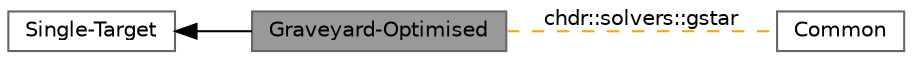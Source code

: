 digraph "Graveyard-Optimised"
{
 // LATEX_PDF_SIZE
  bgcolor="transparent";
  edge [fontname=Helvetica,fontsize=10,labelfontname=Helvetica,labelfontsize=10];
  node [fontname=Helvetica,fontsize=10,shape=box,height=0.2,width=0.4];
  rankdir=LR;
  Node2 [id="Node000002",label="Single-Target",height=0.2,width=0.4,color="grey40", fillcolor="white", style="filled",URL="$d5/d91/group__Single-Target.html",tooltip="Solvers which route to a single destination."];
  Node3 [id="Node000003",label="Common",height=0.2,width=0.4,color="grey40", fillcolor="white", style="filled",URL="$db/d80/group__SingleTargetCommon.html",tooltip="General-purpose solvers."];
  Node1 [id="Node000001",label="Graveyard-Optimised",height=0.2,width=0.4,color="gray40", fillcolor="grey60", style="filled", fontcolor="black",tooltip="Graveyard solvers, which dynamically prune the search tree."];
  Node2->Node1 [shape=plaintext, dir="back", style="solid"];
  Node1->Node3 [shape=plaintext, label="chdr::solvers::gstar", color="orange", dir="none", style="dashed"];
}
